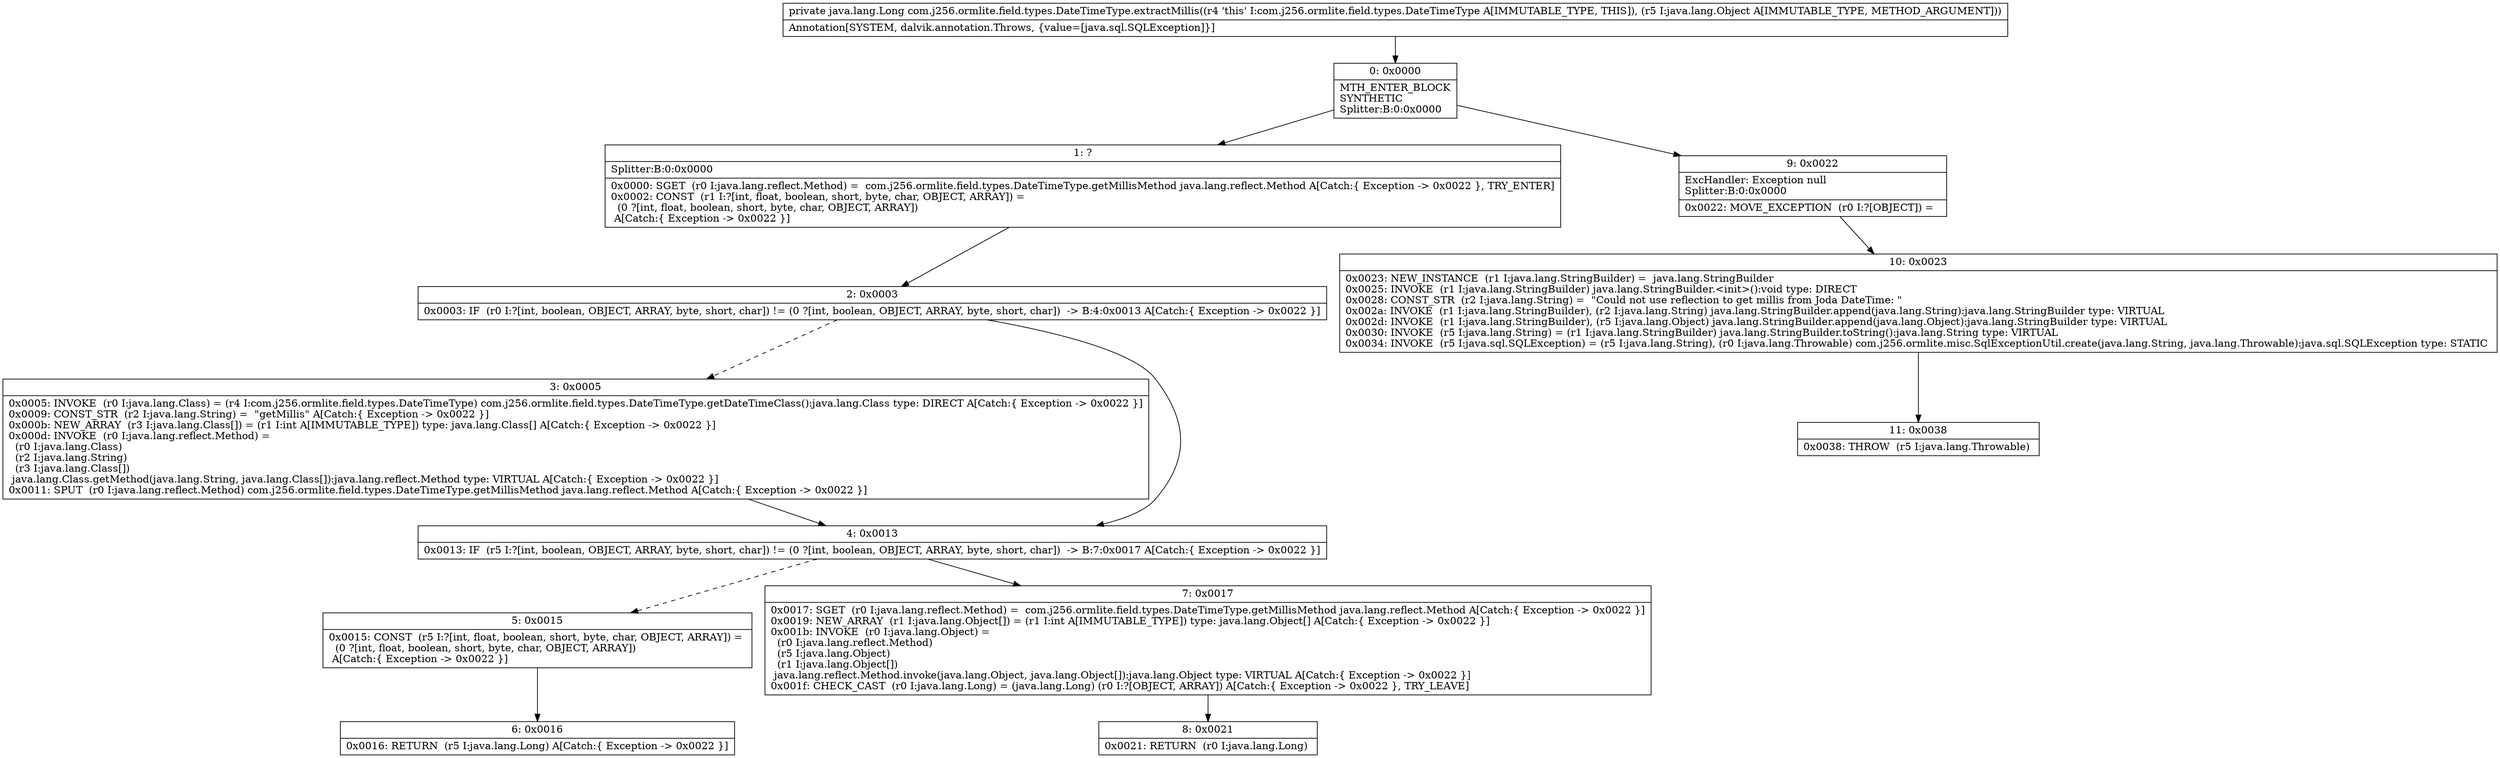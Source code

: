 digraph "CFG forcom.j256.ormlite.field.types.DateTimeType.extractMillis(Ljava\/lang\/Object;)Ljava\/lang\/Long;" {
Node_0 [shape=record,label="{0\:\ 0x0000|MTH_ENTER_BLOCK\lSYNTHETIC\lSplitter:B:0:0x0000\l}"];
Node_1 [shape=record,label="{1\:\ ?|Splitter:B:0:0x0000\l|0x0000: SGET  (r0 I:java.lang.reflect.Method) =  com.j256.ormlite.field.types.DateTimeType.getMillisMethod java.lang.reflect.Method A[Catch:\{ Exception \-\> 0x0022 \}, TRY_ENTER]\l0x0002: CONST  (r1 I:?[int, float, boolean, short, byte, char, OBJECT, ARRAY]) = \l  (0 ?[int, float, boolean, short, byte, char, OBJECT, ARRAY])\l A[Catch:\{ Exception \-\> 0x0022 \}]\l}"];
Node_2 [shape=record,label="{2\:\ 0x0003|0x0003: IF  (r0 I:?[int, boolean, OBJECT, ARRAY, byte, short, char]) != (0 ?[int, boolean, OBJECT, ARRAY, byte, short, char])  \-\> B:4:0x0013 A[Catch:\{ Exception \-\> 0x0022 \}]\l}"];
Node_3 [shape=record,label="{3\:\ 0x0005|0x0005: INVOKE  (r0 I:java.lang.Class) = (r4 I:com.j256.ormlite.field.types.DateTimeType) com.j256.ormlite.field.types.DateTimeType.getDateTimeClass():java.lang.Class type: DIRECT A[Catch:\{ Exception \-\> 0x0022 \}]\l0x0009: CONST_STR  (r2 I:java.lang.String) =  \"getMillis\" A[Catch:\{ Exception \-\> 0x0022 \}]\l0x000b: NEW_ARRAY  (r3 I:java.lang.Class[]) = (r1 I:int A[IMMUTABLE_TYPE]) type: java.lang.Class[] A[Catch:\{ Exception \-\> 0x0022 \}]\l0x000d: INVOKE  (r0 I:java.lang.reflect.Method) = \l  (r0 I:java.lang.Class)\l  (r2 I:java.lang.String)\l  (r3 I:java.lang.Class[])\l java.lang.Class.getMethod(java.lang.String, java.lang.Class[]):java.lang.reflect.Method type: VIRTUAL A[Catch:\{ Exception \-\> 0x0022 \}]\l0x0011: SPUT  (r0 I:java.lang.reflect.Method) com.j256.ormlite.field.types.DateTimeType.getMillisMethod java.lang.reflect.Method A[Catch:\{ Exception \-\> 0x0022 \}]\l}"];
Node_4 [shape=record,label="{4\:\ 0x0013|0x0013: IF  (r5 I:?[int, boolean, OBJECT, ARRAY, byte, short, char]) != (0 ?[int, boolean, OBJECT, ARRAY, byte, short, char])  \-\> B:7:0x0017 A[Catch:\{ Exception \-\> 0x0022 \}]\l}"];
Node_5 [shape=record,label="{5\:\ 0x0015|0x0015: CONST  (r5 I:?[int, float, boolean, short, byte, char, OBJECT, ARRAY]) = \l  (0 ?[int, float, boolean, short, byte, char, OBJECT, ARRAY])\l A[Catch:\{ Exception \-\> 0x0022 \}]\l}"];
Node_6 [shape=record,label="{6\:\ 0x0016|0x0016: RETURN  (r5 I:java.lang.Long) A[Catch:\{ Exception \-\> 0x0022 \}]\l}"];
Node_7 [shape=record,label="{7\:\ 0x0017|0x0017: SGET  (r0 I:java.lang.reflect.Method) =  com.j256.ormlite.field.types.DateTimeType.getMillisMethod java.lang.reflect.Method A[Catch:\{ Exception \-\> 0x0022 \}]\l0x0019: NEW_ARRAY  (r1 I:java.lang.Object[]) = (r1 I:int A[IMMUTABLE_TYPE]) type: java.lang.Object[] A[Catch:\{ Exception \-\> 0x0022 \}]\l0x001b: INVOKE  (r0 I:java.lang.Object) = \l  (r0 I:java.lang.reflect.Method)\l  (r5 I:java.lang.Object)\l  (r1 I:java.lang.Object[])\l java.lang.reflect.Method.invoke(java.lang.Object, java.lang.Object[]):java.lang.Object type: VIRTUAL A[Catch:\{ Exception \-\> 0x0022 \}]\l0x001f: CHECK_CAST  (r0 I:java.lang.Long) = (java.lang.Long) (r0 I:?[OBJECT, ARRAY]) A[Catch:\{ Exception \-\> 0x0022 \}, TRY_LEAVE]\l}"];
Node_8 [shape=record,label="{8\:\ 0x0021|0x0021: RETURN  (r0 I:java.lang.Long) \l}"];
Node_9 [shape=record,label="{9\:\ 0x0022|ExcHandler: Exception null\lSplitter:B:0:0x0000\l|0x0022: MOVE_EXCEPTION  (r0 I:?[OBJECT]) =  \l}"];
Node_10 [shape=record,label="{10\:\ 0x0023|0x0023: NEW_INSTANCE  (r1 I:java.lang.StringBuilder) =  java.lang.StringBuilder \l0x0025: INVOKE  (r1 I:java.lang.StringBuilder) java.lang.StringBuilder.\<init\>():void type: DIRECT \l0x0028: CONST_STR  (r2 I:java.lang.String) =  \"Could not use reflection to get millis from Joda DateTime: \" \l0x002a: INVOKE  (r1 I:java.lang.StringBuilder), (r2 I:java.lang.String) java.lang.StringBuilder.append(java.lang.String):java.lang.StringBuilder type: VIRTUAL \l0x002d: INVOKE  (r1 I:java.lang.StringBuilder), (r5 I:java.lang.Object) java.lang.StringBuilder.append(java.lang.Object):java.lang.StringBuilder type: VIRTUAL \l0x0030: INVOKE  (r5 I:java.lang.String) = (r1 I:java.lang.StringBuilder) java.lang.StringBuilder.toString():java.lang.String type: VIRTUAL \l0x0034: INVOKE  (r5 I:java.sql.SQLException) = (r5 I:java.lang.String), (r0 I:java.lang.Throwable) com.j256.ormlite.misc.SqlExceptionUtil.create(java.lang.String, java.lang.Throwable):java.sql.SQLException type: STATIC \l}"];
Node_11 [shape=record,label="{11\:\ 0x0038|0x0038: THROW  (r5 I:java.lang.Throwable) \l}"];
MethodNode[shape=record,label="{private java.lang.Long com.j256.ormlite.field.types.DateTimeType.extractMillis((r4 'this' I:com.j256.ormlite.field.types.DateTimeType A[IMMUTABLE_TYPE, THIS]), (r5 I:java.lang.Object A[IMMUTABLE_TYPE, METHOD_ARGUMENT]))  | Annotation[SYSTEM, dalvik.annotation.Throws, \{value=[java.sql.SQLException]\}]\l}"];
MethodNode -> Node_0;
Node_0 -> Node_1;
Node_0 -> Node_9;
Node_1 -> Node_2;
Node_2 -> Node_3[style=dashed];
Node_2 -> Node_4;
Node_3 -> Node_4;
Node_4 -> Node_5[style=dashed];
Node_4 -> Node_7;
Node_5 -> Node_6;
Node_7 -> Node_8;
Node_9 -> Node_10;
Node_10 -> Node_11;
}

